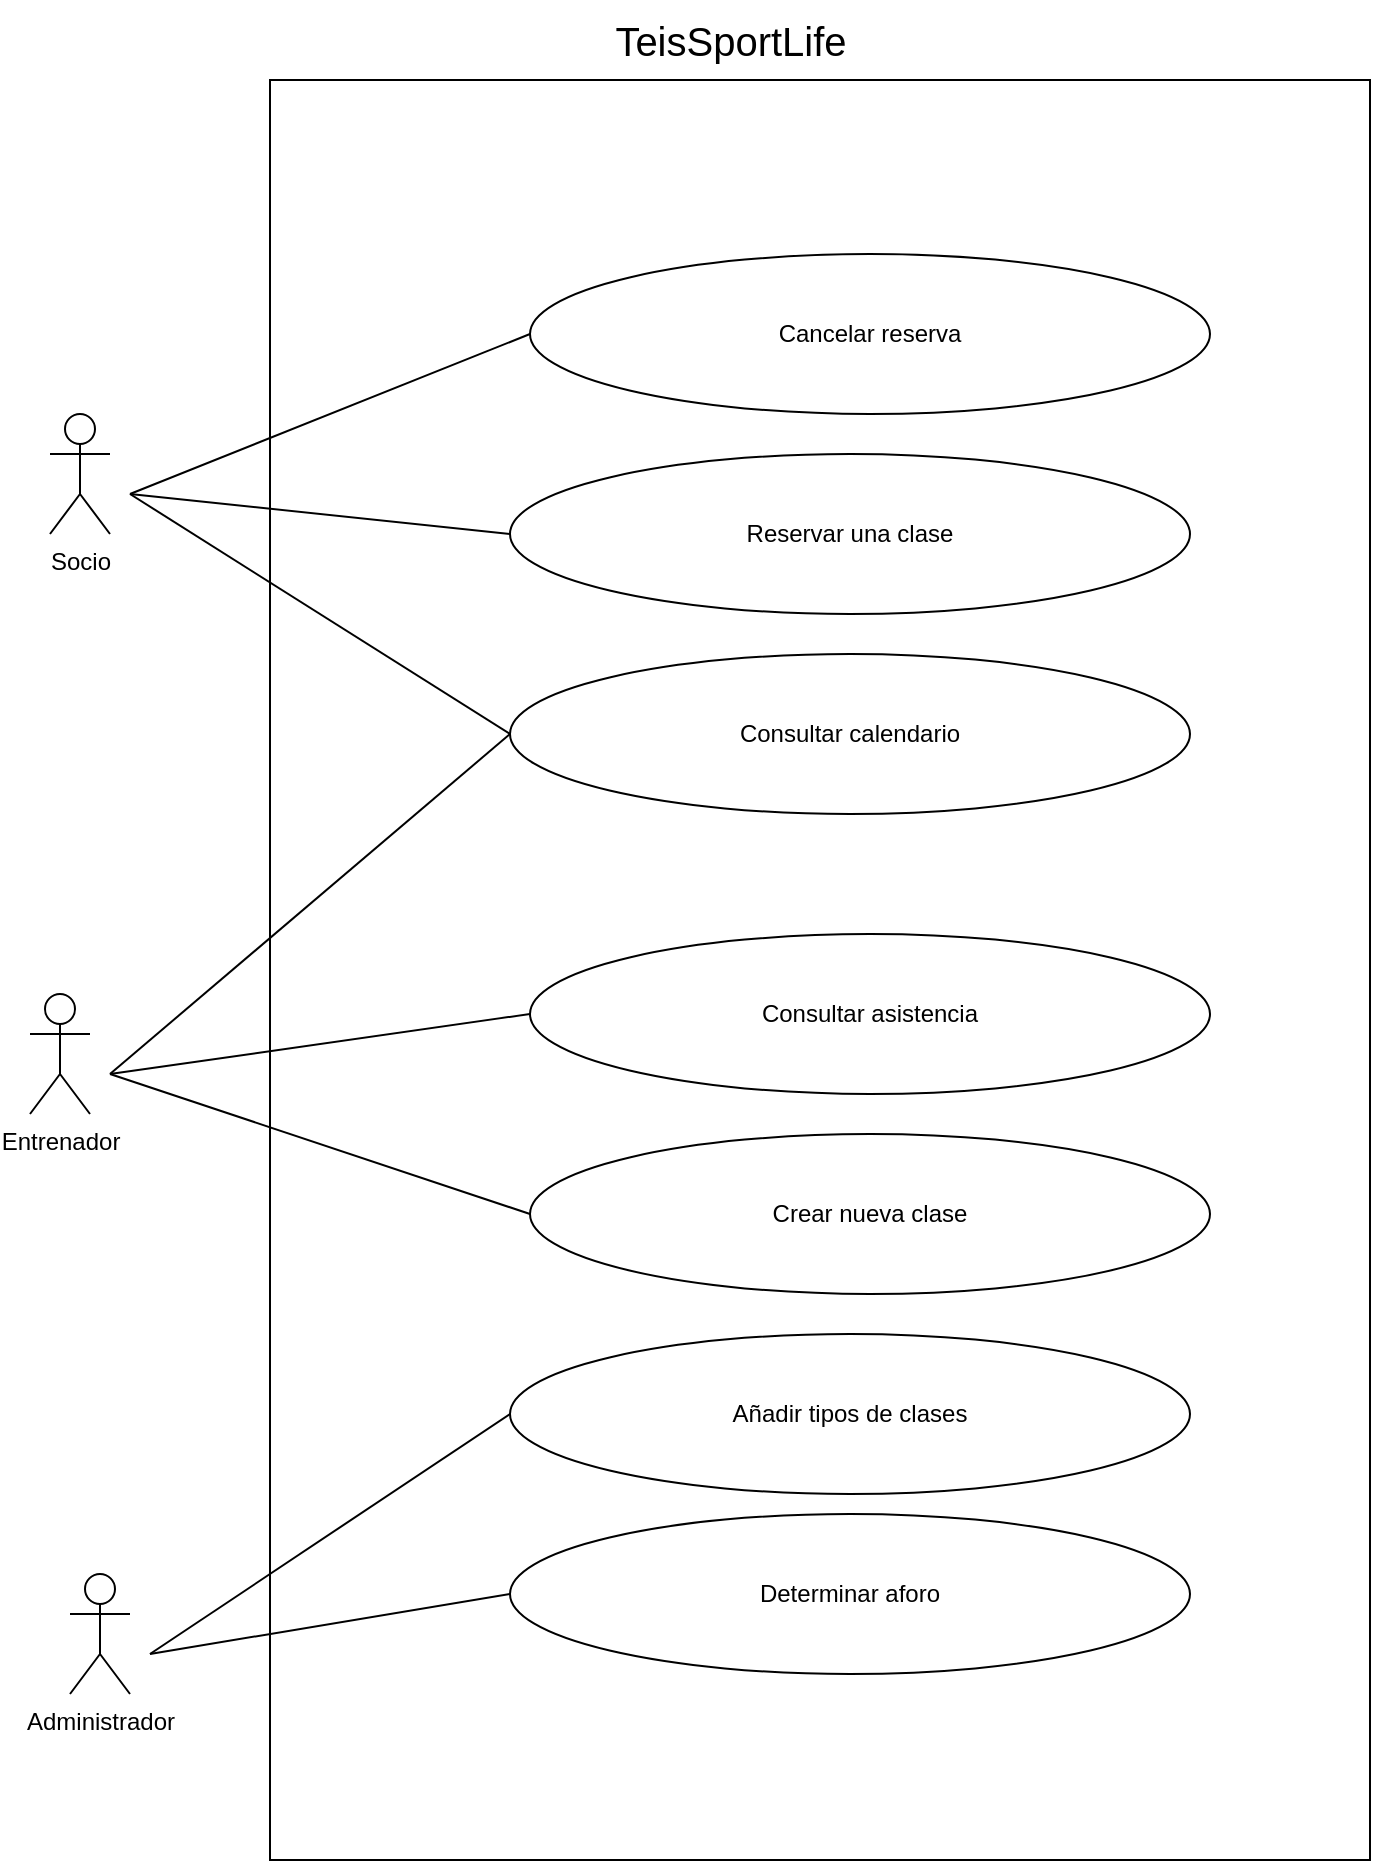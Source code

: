 <mxfile version="26.0.9">
  <diagram name="Página-1" id="mTjopOyLKacqjNU7smAa">
    <mxGraphModel dx="1283" dy="1044" grid="1" gridSize="10" guides="1" tooltips="1" connect="1" arrows="1" fold="1" page="1" pageScale="1" pageWidth="827" pageHeight="1169" math="0" shadow="0">
      <root>
        <mxCell id="0" />
        <mxCell id="1" parent="0" />
        <mxCell id="Xxf73L5N_SHEb7-uOdKh-1" value="Socio" style="shape=umlActor;verticalLabelPosition=bottom;verticalAlign=top;html=1;outlineConnect=0;" vertex="1" parent="1">
          <mxGeometry x="80" y="220" width="30" height="60" as="geometry" />
        </mxCell>
        <mxCell id="Xxf73L5N_SHEb7-uOdKh-4" value="Entrenador" style="shape=umlActor;verticalLabelPosition=bottom;verticalAlign=top;html=1;outlineConnect=0;" vertex="1" parent="1">
          <mxGeometry x="70" y="510" width="30" height="60" as="geometry" />
        </mxCell>
        <mxCell id="Xxf73L5N_SHEb7-uOdKh-5" value="Administrador" style="shape=umlActor;verticalLabelPosition=bottom;verticalAlign=top;html=1;outlineConnect=0;" vertex="1" parent="1">
          <mxGeometry x="90" y="800" width="30" height="60" as="geometry" />
        </mxCell>
        <mxCell id="Xxf73L5N_SHEb7-uOdKh-7" value="Consultar calendario" style="ellipse;whiteSpace=wrap;html=1;" vertex="1" parent="1">
          <mxGeometry x="310" y="340" width="340" height="80" as="geometry" />
        </mxCell>
        <mxCell id="Xxf73L5N_SHEb7-uOdKh-8" value="Reservar una clase" style="ellipse;whiteSpace=wrap;html=1;" vertex="1" parent="1">
          <mxGeometry x="310" y="240" width="340" height="80" as="geometry" />
        </mxCell>
        <mxCell id="Xxf73L5N_SHEb7-uOdKh-9" value="Consultar asistencia" style="ellipse;whiteSpace=wrap;html=1;" vertex="1" parent="1">
          <mxGeometry x="320" y="480" width="340" height="80" as="geometry" />
        </mxCell>
        <mxCell id="Xxf73L5N_SHEb7-uOdKh-10" value="Cancelar reserva" style="ellipse;whiteSpace=wrap;html=1;" vertex="1" parent="1">
          <mxGeometry x="320" y="140" width="340" height="80" as="geometry" />
        </mxCell>
        <mxCell id="Xxf73L5N_SHEb7-uOdKh-11" value="Añadir tipos de clases" style="ellipse;whiteSpace=wrap;html=1;" vertex="1" parent="1">
          <mxGeometry x="310" y="680" width="340" height="80" as="geometry" />
        </mxCell>
        <mxCell id="Xxf73L5N_SHEb7-uOdKh-12" value="Crear nueva clase" style="ellipse;whiteSpace=wrap;html=1;" vertex="1" parent="1">
          <mxGeometry x="320" y="580" width="340" height="80" as="geometry" />
        </mxCell>
        <mxCell id="Xxf73L5N_SHEb7-uOdKh-17" value="" style="rounded=0;whiteSpace=wrap;html=1;fillColor=none;connectable=0;" vertex="1" parent="1">
          <mxGeometry x="190" y="53" width="550" height="890" as="geometry" />
        </mxCell>
        <mxCell id="Xxf73L5N_SHEb7-uOdKh-19" value="" style="endArrow=none;html=1;rounded=0;" edge="1" parent="1">
          <mxGeometry width="50" height="50" relative="1" as="geometry">
            <mxPoint x="120" y="260" as="sourcePoint" />
            <mxPoint x="320" y="180" as="targetPoint" />
          </mxGeometry>
        </mxCell>
        <mxCell id="Xxf73L5N_SHEb7-uOdKh-20" value="" style="endArrow=none;html=1;rounded=0;" edge="1" parent="1">
          <mxGeometry width="50" height="50" relative="1" as="geometry">
            <mxPoint x="120" y="260" as="sourcePoint" />
            <mxPoint x="310" y="280" as="targetPoint" />
          </mxGeometry>
        </mxCell>
        <mxCell id="Xxf73L5N_SHEb7-uOdKh-21" value="" style="endArrow=none;html=1;rounded=0;" edge="1" parent="1">
          <mxGeometry width="50" height="50" relative="1" as="geometry">
            <mxPoint x="120" y="260" as="sourcePoint" />
            <mxPoint x="310" y="380" as="targetPoint" />
          </mxGeometry>
        </mxCell>
        <mxCell id="Xxf73L5N_SHEb7-uOdKh-22" value="" style="endArrow=none;html=1;rounded=0;" edge="1" parent="1">
          <mxGeometry width="50" height="50" relative="1" as="geometry">
            <mxPoint x="110" y="550" as="sourcePoint" />
            <mxPoint x="320" y="520" as="targetPoint" />
          </mxGeometry>
        </mxCell>
        <mxCell id="Xxf73L5N_SHEb7-uOdKh-23" value="" style="endArrow=none;html=1;rounded=0;" edge="1" parent="1">
          <mxGeometry width="50" height="50" relative="1" as="geometry">
            <mxPoint x="110" y="550" as="sourcePoint" />
            <mxPoint x="320" y="620" as="targetPoint" />
          </mxGeometry>
        </mxCell>
        <mxCell id="Xxf73L5N_SHEb7-uOdKh-24" value="" style="endArrow=none;html=1;rounded=0;entryX=0;entryY=0.5;entryDx=0;entryDy=0;" edge="1" parent="1" target="Xxf73L5N_SHEb7-uOdKh-11">
          <mxGeometry width="50" height="50" relative="1" as="geometry">
            <mxPoint x="130" y="840" as="sourcePoint" />
            <mxPoint x="320" y="820" as="targetPoint" />
          </mxGeometry>
        </mxCell>
        <mxCell id="Xxf73L5N_SHEb7-uOdKh-25" value="" style="endArrow=none;html=1;rounded=0;entryX=0;entryY=0.5;entryDx=0;entryDy=0;" edge="1" parent="1" target="Xxf73L5N_SHEb7-uOdKh-7">
          <mxGeometry width="50" height="50" relative="1" as="geometry">
            <mxPoint x="110" y="550" as="sourcePoint" />
            <mxPoint x="520" y="380" as="targetPoint" />
          </mxGeometry>
        </mxCell>
        <mxCell id="Xxf73L5N_SHEb7-uOdKh-26" value="&lt;font style=&quot;font-size: 20px;&quot;&gt;TeisSportLife&lt;/font&gt;" style="text;html=1;align=center;verticalAlign=middle;resizable=0;points=[];autosize=1;strokeColor=none;fillColor=none;" vertex="1" parent="1">
          <mxGeometry x="350" y="13" width="140" height="40" as="geometry" />
        </mxCell>
        <mxCell id="Xxf73L5N_SHEb7-uOdKh-27" value="Determinar aforo" style="ellipse;whiteSpace=wrap;html=1;" vertex="1" parent="1">
          <mxGeometry x="310" y="770" width="340" height="80" as="geometry" />
        </mxCell>
        <mxCell id="Xxf73L5N_SHEb7-uOdKh-28" value="" style="endArrow=none;html=1;rounded=0;entryX=0;entryY=0.5;entryDx=0;entryDy=0;" edge="1" parent="1" target="Xxf73L5N_SHEb7-uOdKh-27">
          <mxGeometry width="50" height="50" relative="1" as="geometry">
            <mxPoint x="130" y="840" as="sourcePoint" />
            <mxPoint x="490" y="710" as="targetPoint" />
          </mxGeometry>
        </mxCell>
      </root>
    </mxGraphModel>
  </diagram>
</mxfile>
